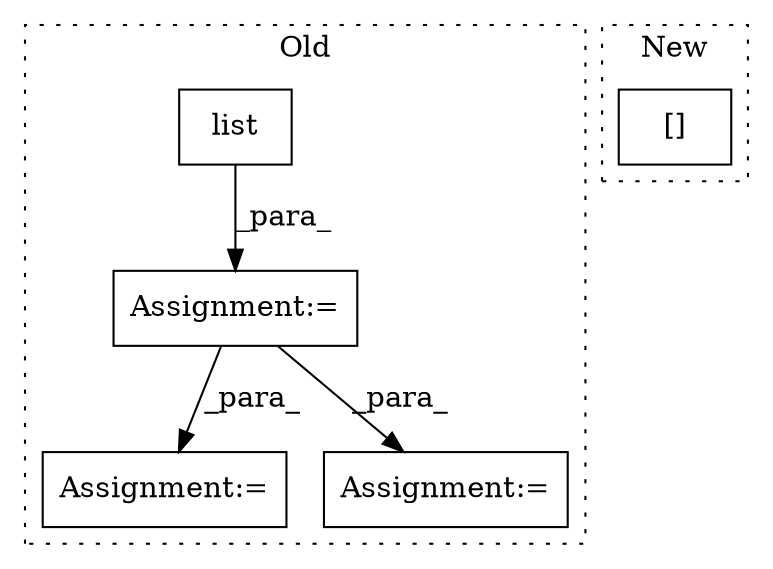 digraph G {
subgraph cluster0 {
1 [label="list" a="32" s="424,477" l="5,1" shape="box"];
3 [label="Assignment:=" a="7" s="423" l="1" shape="box"];
4 [label="Assignment:=" a="7" s="650" l="1" shape="box"];
5 [label="Assignment:=" a="7" s="726" l="1" shape="box"];
label = "Old";
style="dotted";
}
subgraph cluster1 {
2 [label="[]" a="2" s="745,771" l="17,1" shape="box"];
label = "New";
style="dotted";
}
1 -> 3 [label="_para_"];
3 -> 4 [label="_para_"];
3 -> 5 [label="_para_"];
}